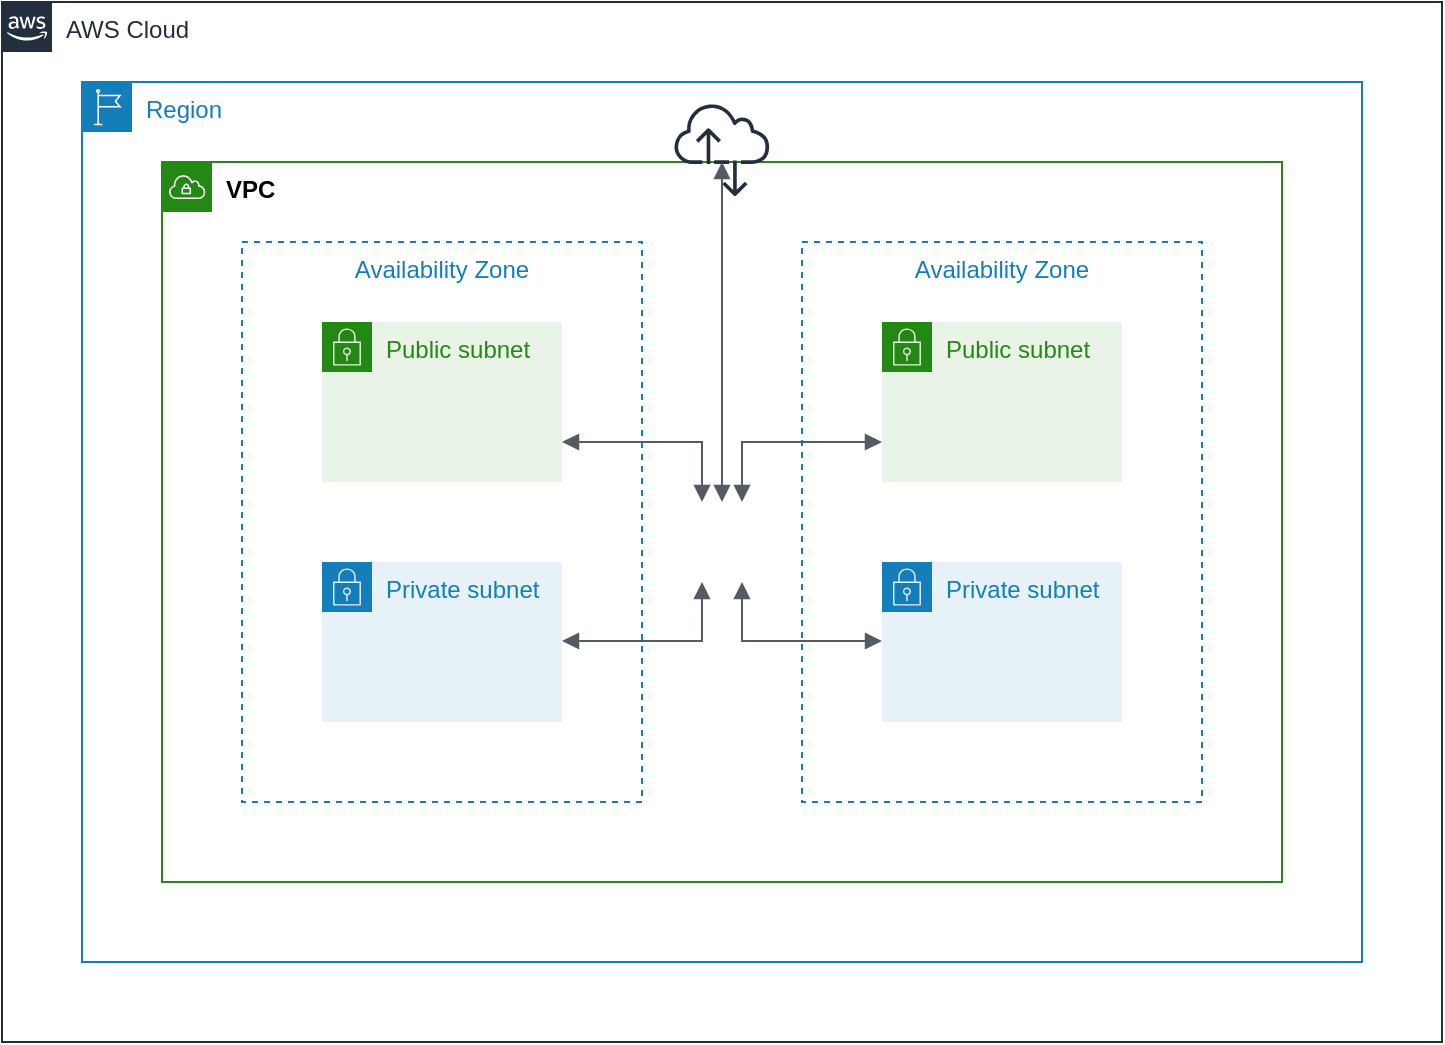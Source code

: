 <mxfile version="12.6.5" type="github">
  <diagram id="3hIZ0l7LkQs8Ex4Kn3ME" name="Page-1">
    <mxGraphModel dx="868" dy="450" grid="1" gridSize="10" guides="1" tooltips="1" connect="1" arrows="1" fold="1" page="1" pageScale="1" pageWidth="827" pageHeight="1169" math="0" shadow="0">
      <root>
        <object label="" VPC="" id="0">
          <mxCell/>
        </object>
        <mxCell id="1" parent="0"/>
        <mxCell id="y-UDLhor-zXW1Z1-q-NE-1" value="AWS Cloud" style="points=[[0,0],[0.25,0],[0.5,0],[0.75,0],[1,0],[1,0.25],[1,0.5],[1,0.75],[1,1],[0.75,1],[0.5,1],[0.25,1],[0,1],[0,0.75],[0,0.5],[0,0.25]];outlineConnect=0;gradientColor=none;html=1;whiteSpace=wrap;fontSize=12;fontStyle=0;shape=mxgraph.aws4.group;grIcon=mxgraph.aws4.group_aws_cloud_alt;strokeColor=#232F3E;fillColor=none;verticalAlign=top;align=left;spacingLeft=30;fontColor=#232F3E;dashed=0;" parent="1" vertex="1">
          <mxGeometry y="40" width="720" height="520" as="geometry"/>
        </mxCell>
        <mxCell id="y-UDLhor-zXW1Z1-q-NE-2" value="Region" style="points=[[0,0],[0.25,0],[0.5,0],[0.75,0],[1,0],[1,0.25],[1,0.5],[1,0.75],[1,1],[0.75,1],[0.5,1],[0.25,1],[0,1],[0,0.75],[0,0.5],[0,0.25]];outlineConnect=0;gradientColor=none;html=1;whiteSpace=wrap;fontSize=12;fontStyle=0;shape=mxgraph.aws4.group;grIcon=mxgraph.aws4.group_region;strokeColor=#147EBA;fillColor=none;verticalAlign=top;align=left;spacingLeft=30;fontColor=#147EBA;dashed=0;" parent="1" vertex="1">
          <mxGeometry x="40" y="80" width="640" height="440" as="geometry"/>
        </mxCell>
        <mxCell id="y-UDLhor-zXW1Z1-q-NE-3" value="Availability Zone" style="fillColor=none;strokeColor=#147EBA;dashed=1;verticalAlign=top;fontStyle=0;fontColor=#147EBA;" parent="1" vertex="1">
          <mxGeometry x="120" y="160" width="200" height="280" as="geometry"/>
        </mxCell>
        <mxCell id="y-UDLhor-zXW1Z1-q-NE-4" value="Availability Zone" style="fillColor=none;strokeColor=#147EBA;dashed=1;verticalAlign=top;fontStyle=0;fontColor=#147EBA;" parent="1" vertex="1">
          <mxGeometry x="400" y="160" width="200" height="280" as="geometry"/>
        </mxCell>
        <mxCell id="y-UDLhor-zXW1Z1-q-NE-7" value="Public subnet" style="points=[[0,0],[0.25,0],[0.5,0],[0.75,0],[1,0],[1,0.25],[1,0.5],[1,0.75],[1,1],[0.75,1],[0.5,1],[0.25,1],[0,1],[0,0.75],[0,0.5],[0,0.25]];outlineConnect=0;gradientColor=none;html=1;whiteSpace=wrap;fontSize=12;fontStyle=0;shape=mxgraph.aws4.group;grIcon=mxgraph.aws4.group_security_group;grStroke=0;strokeColor=#248814;fillColor=#E9F3E6;verticalAlign=top;align=left;spacingLeft=30;fontColor=#248814;dashed=0;" parent="1" vertex="1">
          <mxGeometry x="160" y="200" width="120" height="80" as="geometry"/>
        </mxCell>
        <mxCell id="y-UDLhor-zXW1Z1-q-NE-8" value="Private subnet" style="points=[[0,0],[0.25,0],[0.5,0],[0.75,0],[1,0],[1,0.25],[1,0.5],[1,0.75],[1,1],[0.75,1],[0.5,1],[0.25,1],[0,1],[0,0.75],[0,0.5],[0,0.25]];outlineConnect=0;gradientColor=none;html=1;whiteSpace=wrap;fontSize=12;fontStyle=0;shape=mxgraph.aws4.group;grIcon=mxgraph.aws4.group_security_group;grStroke=0;strokeColor=#147EBA;fillColor=#E6F2F8;verticalAlign=top;align=left;spacingLeft=30;fontColor=#147EBA;dashed=0;" parent="1" vertex="1">
          <mxGeometry x="160" y="320" width="120" height="80" as="geometry"/>
        </mxCell>
        <mxCell id="y-UDLhor-zXW1Z1-q-NE-9" value="Public subnet" style="points=[[0,0],[0.25,0],[0.5,0],[0.75,0],[1,0],[1,0.25],[1,0.5],[1,0.75],[1,1],[0.75,1],[0.5,1],[0.25,1],[0,1],[0,0.75],[0,0.5],[0,0.25]];outlineConnect=0;gradientColor=none;html=1;whiteSpace=wrap;fontSize=12;fontStyle=0;shape=mxgraph.aws4.group;grIcon=mxgraph.aws4.group_security_group;grStroke=0;strokeColor=#248814;fillColor=#E9F3E6;verticalAlign=top;align=left;spacingLeft=30;fontColor=#248814;dashed=0;" parent="1" vertex="1">
          <mxGeometry x="440" y="200" width="120" height="80" as="geometry"/>
        </mxCell>
        <mxCell id="y-UDLhor-zXW1Z1-q-NE-10" value="Private subnet" style="points=[[0,0],[0.25,0],[0.5,0],[0.75,0],[1,0],[1,0.25],[1,0.5],[1,0.75],[1,1],[0.75,1],[0.5,1],[0.25,1],[0,1],[0,0.75],[0,0.5],[0,0.25]];outlineConnect=0;gradientColor=none;html=1;whiteSpace=wrap;fontSize=12;fontStyle=0;shape=mxgraph.aws4.group;grIcon=mxgraph.aws4.group_security_group;grStroke=0;strokeColor=#147EBA;fillColor=#E6F2F8;verticalAlign=top;align=left;spacingLeft=30;fontColor=#147EBA;dashed=0;" parent="1" vertex="1">
          <mxGeometry x="440" y="320" width="120" height="80" as="geometry"/>
        </mxCell>
        <mxCell id="y-UDLhor-zXW1Z1-q-NE-11" value="VPC" style="points=[[0,0],[0.25,0],[0.5,0],[0.75,0],[1,0],[1,0.25],[1,0.5],[1,0.75],[1,1],[0.75,1],[0.5,1],[0.25,1],[0,1],[0,0.75],[0,0.5],[0,0.25]];outlineConnect=0;gradientColor=none;html=1;whiteSpace=wrap;fontSize=12;fontStyle=1;shape=mxgraph.aws4.group;grIcon=mxgraph.aws4.group_vpc;strokeColor=#248814;fillColor=none;verticalAlign=top;align=left;spacingLeft=30;fontColor=#000000;dashed=0;" parent="1" vertex="1">
          <mxGeometry x="80" y="120" width="560" height="360" as="geometry"/>
        </mxCell>
        <mxCell id="DVPvRmJT7JCMKphsr5lk-1" value="" style="outlineConnect=0;fontColor=#232F3E;gradientColor=none;fillColor=#232F3E;strokeColor=none;dashed=0;verticalLabelPosition=bottom;verticalAlign=top;align=center;html=1;fontSize=12;fontStyle=0;aspect=fixed;pointerEvents=1;shape=mxgraph.aws4.internet_alt2;" vertex="1" parent="1">
          <mxGeometry x="336" y="90" width="48" height="48" as="geometry"/>
        </mxCell>
        <mxCell id="DVPvRmJT7JCMKphsr5lk-2" value="" style="outlineConnect=0;dashed=0;verticalLabelPosition=bottom;verticalAlign=top;align=center;html=1;fontSize=12;fontStyle=0;aspect=fixed;pointerEvents=1;shape=mxgraph.aws4.customer_gateway;fillColor=#ffffff;" vertex="1" parent="1">
          <mxGeometry x="340" y="290" width="40" height="40" as="geometry"/>
        </mxCell>
        <mxCell id="DVPvRmJT7JCMKphsr5lk-3" value="" style="edgeStyle=orthogonalEdgeStyle;html=1;endArrow=block;elbow=vertical;startArrow=block;startFill=1;endFill=1;strokeColor=#545B64;rounded=0;" edge="1" parent="1" target="DVPvRmJT7JCMKphsr5lk-2">
          <mxGeometry width="100" relative="1" as="geometry">
            <mxPoint x="280" y="260" as="sourcePoint"/>
            <mxPoint x="350" y="260" as="targetPoint"/>
            <Array as="points">
              <mxPoint x="350" y="260"/>
            </Array>
          </mxGeometry>
        </mxCell>
        <mxCell id="DVPvRmJT7JCMKphsr5lk-4" value="" style="edgeStyle=orthogonalEdgeStyle;html=1;endArrow=block;elbow=vertical;startArrow=block;startFill=1;endFill=1;strokeColor=#545B64;rounded=0;" edge="1" parent="1" source="DVPvRmJT7JCMKphsr5lk-2">
          <mxGeometry width="100" relative="1" as="geometry">
            <mxPoint x="370" y="260" as="sourcePoint"/>
            <mxPoint x="440" y="260" as="targetPoint"/>
            <Array as="points">
              <mxPoint x="370" y="260"/>
            </Array>
          </mxGeometry>
        </mxCell>
        <mxCell id="DVPvRmJT7JCMKphsr5lk-6" value="" style="edgeStyle=orthogonalEdgeStyle;html=1;endArrow=block;elbow=vertical;startArrow=block;startFill=1;endFill=1;strokeColor=#545B64;rounded=0;" edge="1" parent="1" target="DVPvRmJT7JCMKphsr5lk-2">
          <mxGeometry width="100" relative="1" as="geometry">
            <mxPoint x="280" y="359.5" as="sourcePoint"/>
            <mxPoint x="370" y="360" as="targetPoint"/>
            <Array as="points">
              <mxPoint x="350" y="360"/>
            </Array>
          </mxGeometry>
        </mxCell>
        <mxCell id="DVPvRmJT7JCMKphsr5lk-7" value="" style="edgeStyle=orthogonalEdgeStyle;html=1;endArrow=block;elbow=vertical;startArrow=block;startFill=1;endFill=1;strokeColor=#545B64;rounded=0;" edge="1" parent="1" source="DVPvRmJT7JCMKphsr5lk-2">
          <mxGeometry width="100" relative="1" as="geometry">
            <mxPoint x="340" y="359.5" as="sourcePoint"/>
            <mxPoint x="440" y="359.5" as="targetPoint"/>
            <Array as="points">
              <mxPoint x="370" y="360"/>
            </Array>
          </mxGeometry>
        </mxCell>
        <mxCell id="DVPvRmJT7JCMKphsr5lk-8" value="" style="edgeStyle=orthogonalEdgeStyle;html=1;endArrow=block;elbow=vertical;startArrow=block;startFill=1;endFill=1;strokeColor=#545B64;rounded=0;" edge="1" parent="1" target="y-UDLhor-zXW1Z1-q-NE-11">
          <mxGeometry width="100" relative="1" as="geometry">
            <mxPoint x="360" y="290" as="sourcePoint"/>
            <mxPoint x="460" y="290" as="targetPoint"/>
            <Array as="points">
              <mxPoint x="360" y="140"/>
              <mxPoint x="360" y="140"/>
            </Array>
          </mxGeometry>
        </mxCell>
      </root>
    </mxGraphModel>
  </diagram>
</mxfile>
